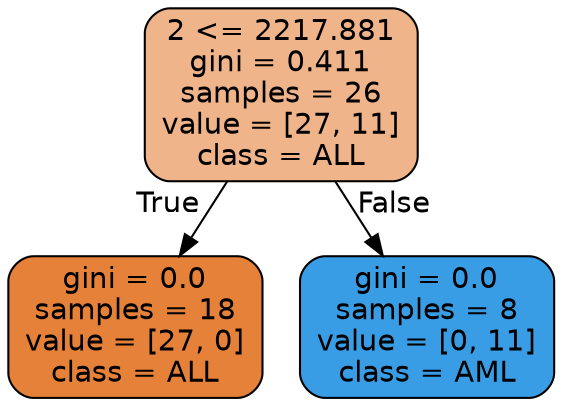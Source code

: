 digraph Tree {
node [shape=box, style="filled, rounded", color="black", fontname=helvetica] ;
edge [fontname=helvetica] ;
0 [label="2 <= 2217.881\ngini = 0.411\nsamples = 26\nvalue = [27, 11]\nclass = ALL", fillcolor="#f0b48a"] ;
1 [label="gini = 0.0\nsamples = 18\nvalue = [27, 0]\nclass = ALL", fillcolor="#e58139"] ;
0 -> 1 [labeldistance=2.5, labelangle=45, headlabel="True"] ;
2 [label="gini = 0.0\nsamples = 8\nvalue = [0, 11]\nclass = AML", fillcolor="#399de5"] ;
0 -> 2 [labeldistance=2.5, labelangle=-45, headlabel="False"] ;
}